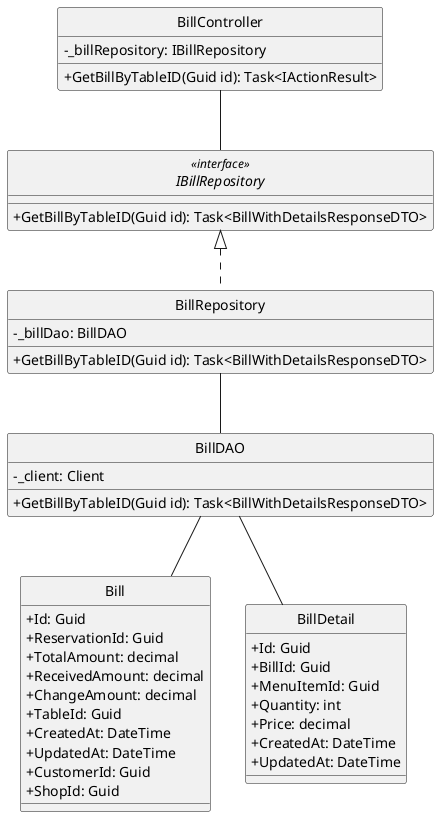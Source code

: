 @startuml
hide circle
skinparam classAttributeIconSize 0

class BillController {
    - _billRepository: IBillRepository
    + GetBillByTableID(Guid id): Task<IActionResult>
}

interface IBillRepository<<interface>> {
    + GetBillByTableID(Guid id): Task<BillWithDetailsResponseDTO>
}

class BillRepository {
    - _billDao: BillDAO
    + GetBillByTableID(Guid id): Task<BillWithDetailsResponseDTO>
}

class BillDAO {
    - _client: Client
    + GetBillByTableID(Guid id): Task<BillWithDetailsResponseDTO>
}


class Bill {
    + Id: Guid
    + ReservationId: Guid
    + TotalAmount: decimal
    + ReceivedAmount: decimal
    + ChangeAmount: decimal
    + TableId: Guid
    + CreatedAt: DateTime
    + UpdatedAt: DateTime
    + CustomerId: Guid
    + ShopId: Guid
}

class BillDetail {
    + Id: Guid
    + BillId: Guid
    + MenuItemId: Guid
    + Quantity: int
    + Price: decimal
    + CreatedAt: DateTime
    + UpdatedAt: DateTime
}

BillController -- IBillRepository
IBillRepository <|.. BillRepository
BillRepository -- BillDAO
BillDAO -- Bill
BillDAO -- BillDetail

@enduml
